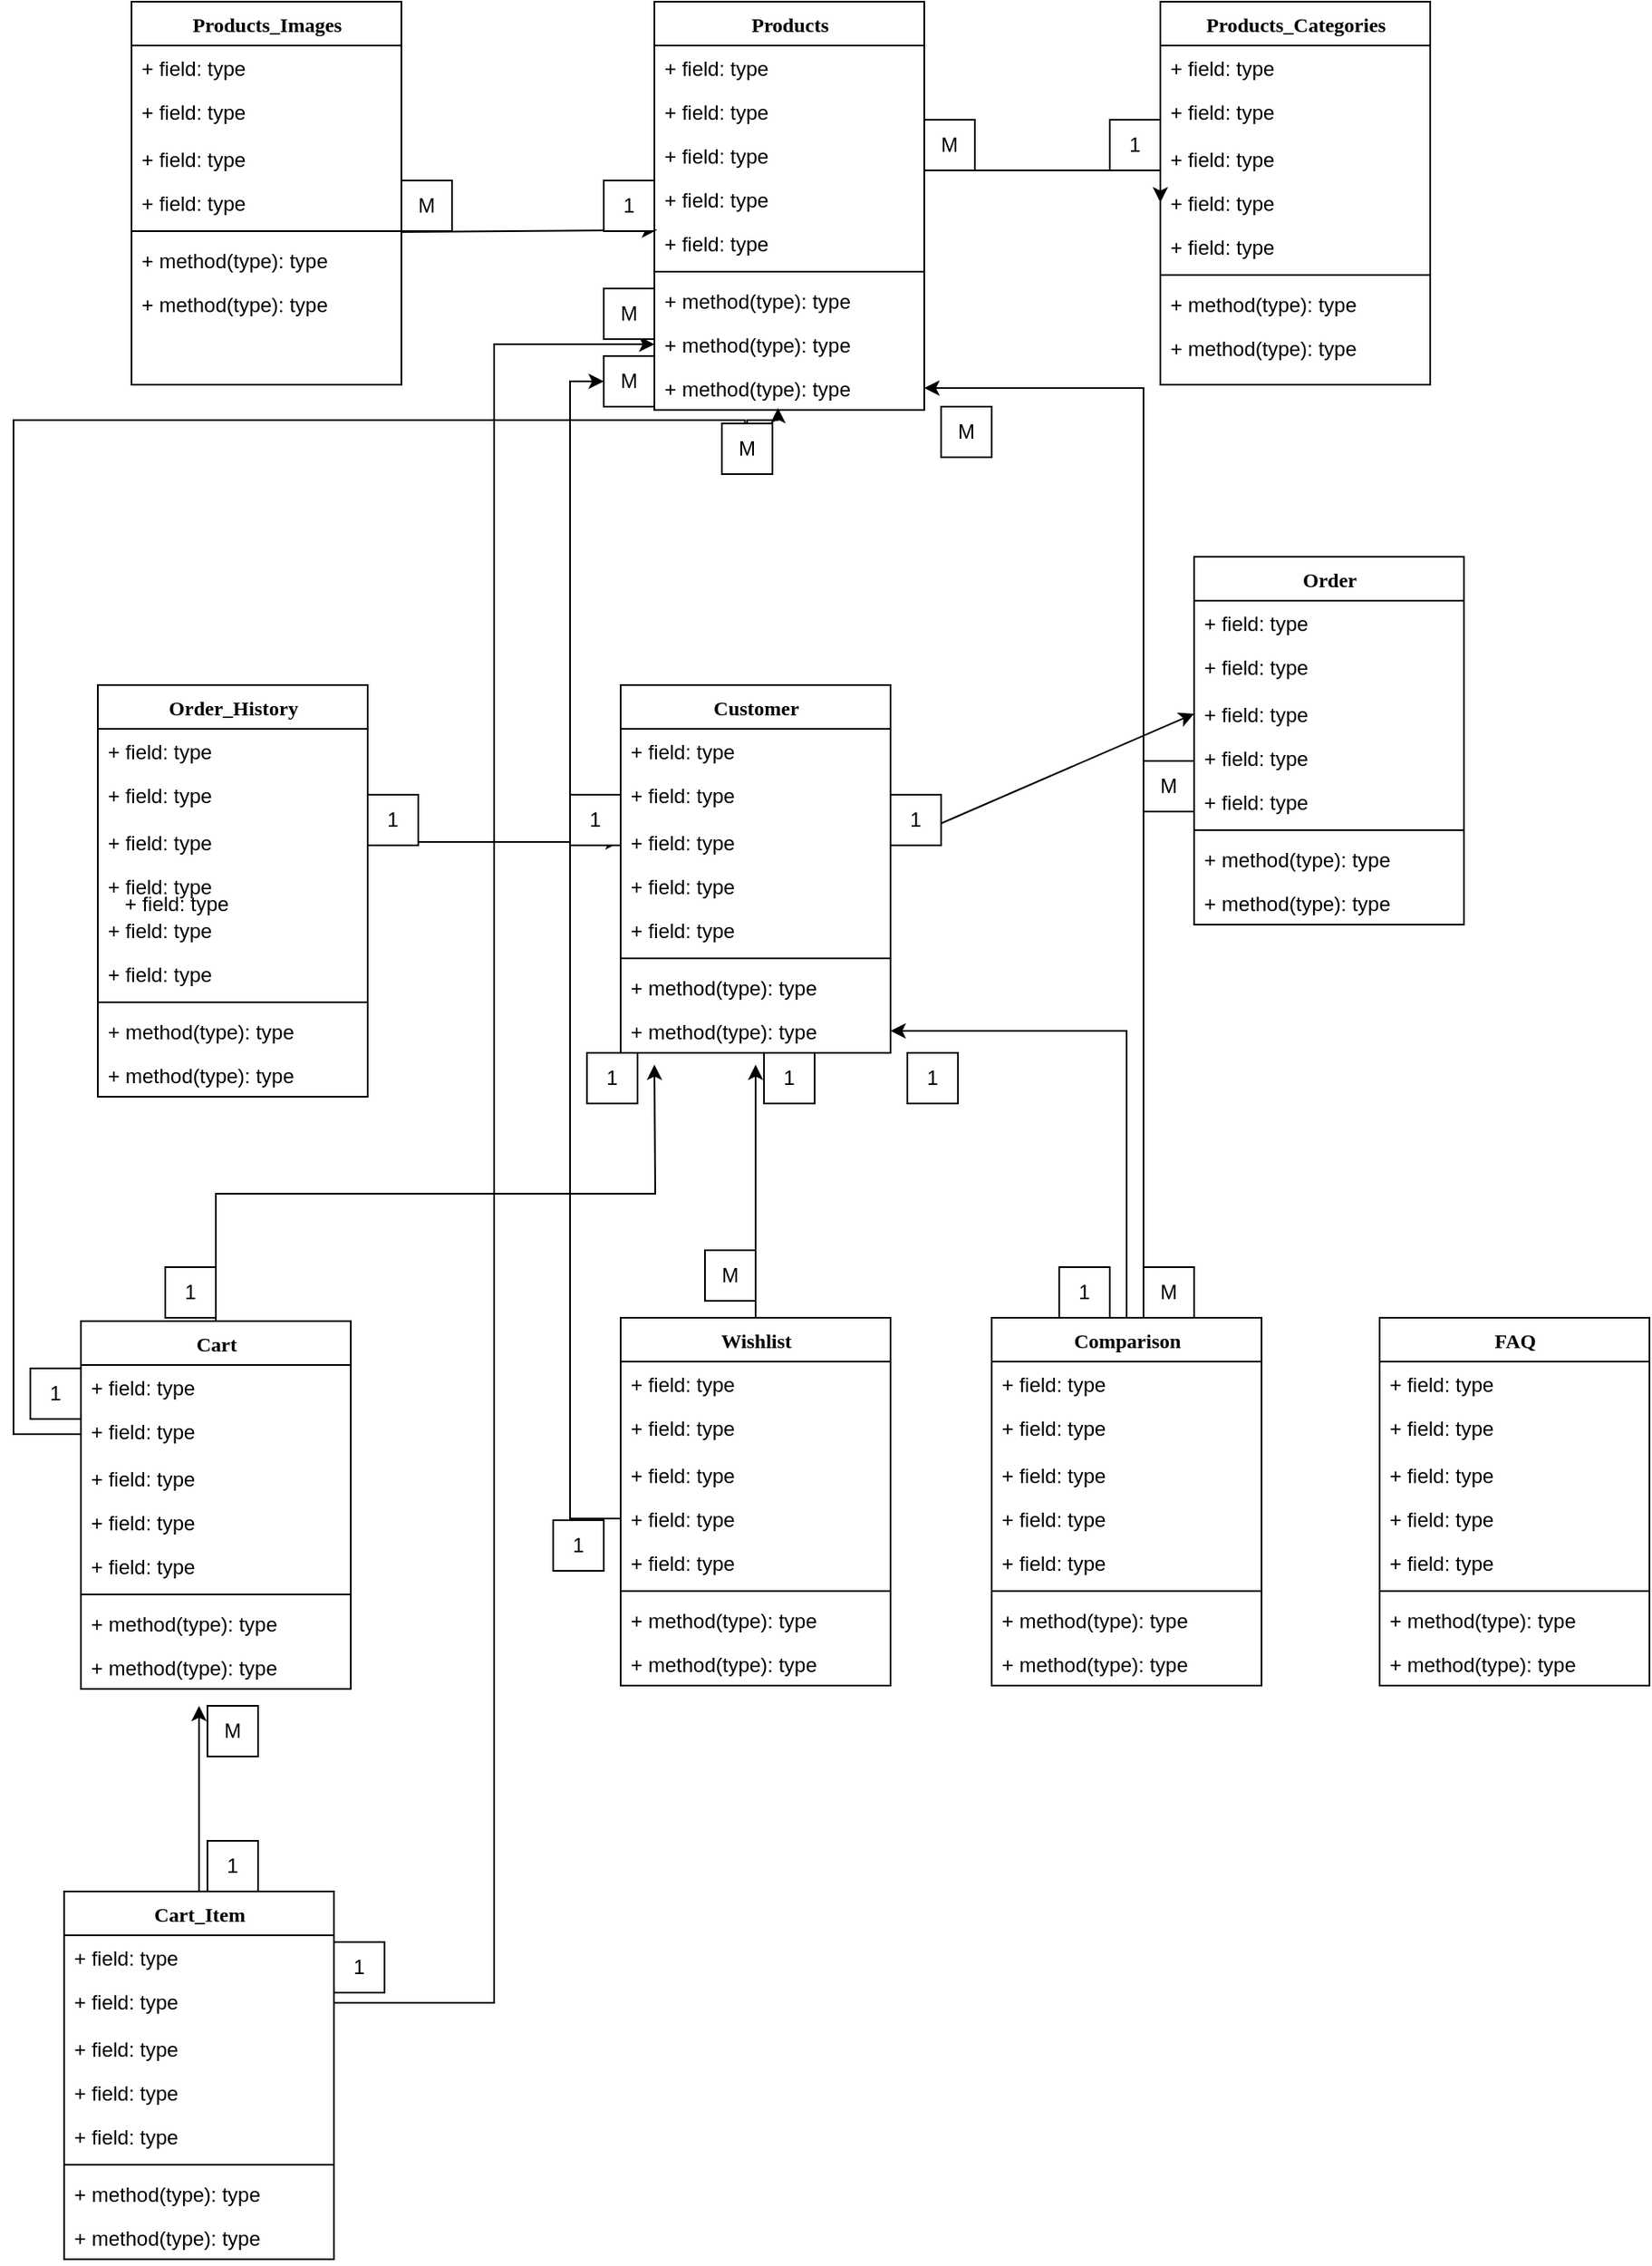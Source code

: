 <mxfile version="24.8.3">
  <diagram name="Page-1" id="9f46799a-70d6-7492-0946-bef42562c5a5">
    <mxGraphModel dx="1590" dy="1065" grid="1" gridSize="10" guides="1" tooltips="1" connect="1" arrows="1" fold="1" page="1" pageScale="1" pageWidth="1100" pageHeight="850" background="none" math="0" shadow="0">
      <root>
        <mxCell id="0" />
        <mxCell id="1" parent="0" />
        <mxCell id="78961159f06e98e8-17" value="Customer" style="swimlane;html=1;fontStyle=1;align=center;verticalAlign=top;childLayout=stackLayout;horizontal=1;startSize=26;horizontalStack=0;resizeParent=1;resizeLast=0;collapsible=1;marginBottom=0;swimlaneFillColor=#ffffff;rounded=0;shadow=0;comic=0;labelBackgroundColor=none;strokeWidth=1;fillColor=none;fontFamily=Verdana;fontSize=12" parent="1" vertex="1">
          <mxGeometry x="420" y="425" width="160" height="218" as="geometry" />
        </mxCell>
        <mxCell id="78961159f06e98e8-21" value="+ field: type" style="text;html=1;strokeColor=none;fillColor=none;align=left;verticalAlign=top;spacingLeft=4;spacingRight=4;whiteSpace=wrap;overflow=hidden;rotatable=0;points=[[0,0.5],[1,0.5]];portConstraint=eastwest;" parent="78961159f06e98e8-17" vertex="1">
          <mxGeometry y="26" width="160" height="26" as="geometry" />
        </mxCell>
        <mxCell id="78961159f06e98e8-23" value="+ field: type" style="text;html=1;strokeColor=none;fillColor=none;align=left;verticalAlign=top;spacingLeft=4;spacingRight=4;whiteSpace=wrap;overflow=hidden;rotatable=0;points=[[0,0.5],[1,0.5]];portConstraint=eastwest;" parent="78961159f06e98e8-17" vertex="1">
          <mxGeometry y="52" width="160" height="28" as="geometry" />
        </mxCell>
        <mxCell id="78961159f06e98e8-25" value="+ field: type" style="text;html=1;strokeColor=none;fillColor=none;align=left;verticalAlign=top;spacingLeft=4;spacingRight=4;whiteSpace=wrap;overflow=hidden;rotatable=0;points=[[0,0.5],[1,0.5]];portConstraint=eastwest;" parent="78961159f06e98e8-17" vertex="1">
          <mxGeometry y="80" width="160" height="26" as="geometry" />
        </mxCell>
        <mxCell id="78961159f06e98e8-26" value="+ field: type" style="text;html=1;strokeColor=none;fillColor=none;align=left;verticalAlign=top;spacingLeft=4;spacingRight=4;whiteSpace=wrap;overflow=hidden;rotatable=0;points=[[0,0.5],[1,0.5]];portConstraint=eastwest;" parent="78961159f06e98e8-17" vertex="1">
          <mxGeometry y="106" width="160" height="26" as="geometry" />
        </mxCell>
        <mxCell id="78961159f06e98e8-24" value="+ field: type" style="text;html=1;strokeColor=none;fillColor=none;align=left;verticalAlign=top;spacingLeft=4;spacingRight=4;whiteSpace=wrap;overflow=hidden;rotatable=0;points=[[0,0.5],[1,0.5]];portConstraint=eastwest;" parent="78961159f06e98e8-17" vertex="1">
          <mxGeometry y="132" width="160" height="26" as="geometry" />
        </mxCell>
        <mxCell id="78961159f06e98e8-19" value="" style="line;html=1;strokeWidth=1;fillColor=none;align=left;verticalAlign=middle;spacingTop=-1;spacingLeft=3;spacingRight=3;rotatable=0;labelPosition=right;points=[];portConstraint=eastwest;" parent="78961159f06e98e8-17" vertex="1">
          <mxGeometry y="158" width="160" height="8" as="geometry" />
        </mxCell>
        <mxCell id="78961159f06e98e8-20" value="+ method(type): type" style="text;html=1;strokeColor=none;fillColor=none;align=left;verticalAlign=top;spacingLeft=4;spacingRight=4;whiteSpace=wrap;overflow=hidden;rotatable=0;points=[[0,0.5],[1,0.5]];portConstraint=eastwest;" parent="78961159f06e98e8-17" vertex="1">
          <mxGeometry y="166" width="160" height="26" as="geometry" />
        </mxCell>
        <mxCell id="78961159f06e98e8-27" value="+ method(type): type" style="text;html=1;strokeColor=none;fillColor=none;align=left;verticalAlign=top;spacingLeft=4;spacingRight=4;whiteSpace=wrap;overflow=hidden;rotatable=0;points=[[0,0.5],[1,0.5]];portConstraint=eastwest;" parent="78961159f06e98e8-17" vertex="1">
          <mxGeometry y="192" width="160" height="26" as="geometry" />
        </mxCell>
        <mxCell id="ZW1TuL3JL3xn5myreNOC-1" value="Products" style="swimlane;html=1;fontStyle=1;align=center;verticalAlign=top;childLayout=stackLayout;horizontal=1;startSize=26;horizontalStack=0;resizeParent=1;resizeLast=0;collapsible=1;marginBottom=0;swimlaneFillColor=#ffffff;rounded=0;shadow=0;comic=0;labelBackgroundColor=none;strokeWidth=1;fillColor=none;fontFamily=Verdana;fontSize=12" parent="1" vertex="1">
          <mxGeometry x="440" y="20" width="160" height="242" as="geometry" />
        </mxCell>
        <mxCell id="ZW1TuL3JL3xn5myreNOC-2" value="+ field: type" style="text;html=1;strokeColor=none;fillColor=none;align=left;verticalAlign=top;spacingLeft=4;spacingRight=4;whiteSpace=wrap;overflow=hidden;rotatable=0;points=[[0,0.5],[1,0.5]];portConstraint=eastwest;" parent="ZW1TuL3JL3xn5myreNOC-1" vertex="1">
          <mxGeometry y="26" width="160" height="26" as="geometry" />
        </mxCell>
        <mxCell id="ZW1TuL3JL3xn5myreNOC-3" value="+ field: type" style="text;html=1;strokeColor=none;fillColor=none;align=left;verticalAlign=top;spacingLeft=4;spacingRight=4;whiteSpace=wrap;overflow=hidden;rotatable=0;points=[[0,0.5],[1,0.5]];portConstraint=eastwest;" parent="ZW1TuL3JL3xn5myreNOC-1" vertex="1">
          <mxGeometry y="52" width="160" height="26" as="geometry" />
        </mxCell>
        <mxCell id="ZW1TuL3JL3xn5myreNOC-4" value="+ field: type" style="text;html=1;strokeColor=none;fillColor=none;align=left;verticalAlign=top;spacingLeft=4;spacingRight=4;whiteSpace=wrap;overflow=hidden;rotatable=0;points=[[0,0.5],[1,0.5]];portConstraint=eastwest;" parent="ZW1TuL3JL3xn5myreNOC-1" vertex="1">
          <mxGeometry y="78" width="160" height="26" as="geometry" />
        </mxCell>
        <mxCell id="ZW1TuL3JL3xn5myreNOC-5" value="+ field: type" style="text;html=1;strokeColor=none;fillColor=none;align=left;verticalAlign=top;spacingLeft=4;spacingRight=4;whiteSpace=wrap;overflow=hidden;rotatable=0;points=[[0,0.5],[1,0.5]];portConstraint=eastwest;" parent="ZW1TuL3JL3xn5myreNOC-1" vertex="1">
          <mxGeometry y="104" width="160" height="26" as="geometry" />
        </mxCell>
        <mxCell id="ZW1TuL3JL3xn5myreNOC-6" value="+ field: type" style="text;html=1;strokeColor=none;fillColor=none;align=left;verticalAlign=top;spacingLeft=4;spacingRight=4;whiteSpace=wrap;overflow=hidden;rotatable=0;points=[[0,0.5],[1,0.5]];portConstraint=eastwest;" parent="ZW1TuL3JL3xn5myreNOC-1" vertex="1">
          <mxGeometry y="130" width="160" height="26" as="geometry" />
        </mxCell>
        <mxCell id="ZW1TuL3JL3xn5myreNOC-7" value="" style="line;html=1;strokeWidth=1;fillColor=none;align=left;verticalAlign=middle;spacingTop=-1;spacingLeft=3;spacingRight=3;rotatable=0;labelPosition=right;points=[];portConstraint=eastwest;" parent="ZW1TuL3JL3xn5myreNOC-1" vertex="1">
          <mxGeometry y="156" width="160" height="8" as="geometry" />
        </mxCell>
        <mxCell id="ZW1TuL3JL3xn5myreNOC-39" value="+ method(type): type" style="text;html=1;strokeColor=none;fillColor=none;align=left;verticalAlign=top;spacingLeft=4;spacingRight=4;whiteSpace=wrap;overflow=hidden;rotatable=0;points=[[0,0.5],[1,0.5]];portConstraint=eastwest;" parent="ZW1TuL3JL3xn5myreNOC-1" vertex="1">
          <mxGeometry y="164" width="160" height="26" as="geometry" />
        </mxCell>
        <mxCell id="ZW1TuL3JL3xn5myreNOC-8" value="+ method(type): type" style="text;html=1;strokeColor=none;fillColor=none;align=left;verticalAlign=top;spacingLeft=4;spacingRight=4;whiteSpace=wrap;overflow=hidden;rotatable=0;points=[[0,0.5],[1,0.5]];portConstraint=eastwest;" parent="ZW1TuL3JL3xn5myreNOC-1" vertex="1">
          <mxGeometry y="190" width="160" height="26" as="geometry" />
        </mxCell>
        <mxCell id="ZW1TuL3JL3xn5myreNOC-9" value="+ method(type): type" style="text;html=1;strokeColor=none;fillColor=none;align=left;verticalAlign=top;spacingLeft=4;spacingRight=4;whiteSpace=wrap;overflow=hidden;rotatable=0;points=[[0,0.5],[1,0.5]];portConstraint=eastwest;" parent="ZW1TuL3JL3xn5myreNOC-1" vertex="1">
          <mxGeometry y="216" width="160" height="26" as="geometry" />
        </mxCell>
        <mxCell id="ZW1TuL3JL3xn5myreNOC-10" value="Products_Categories" style="swimlane;html=1;fontStyle=1;align=center;verticalAlign=top;childLayout=stackLayout;horizontal=1;startSize=26;horizontalStack=0;resizeParent=1;resizeLast=0;collapsible=1;marginBottom=0;swimlaneFillColor=#ffffff;rounded=0;shadow=0;comic=0;labelBackgroundColor=none;strokeWidth=1;fillColor=none;fontFamily=Verdana;fontSize=12" parent="1" vertex="1">
          <mxGeometry x="740" y="20" width="160" height="227" as="geometry" />
        </mxCell>
        <mxCell id="ZW1TuL3JL3xn5myreNOC-11" value="+ field: type" style="text;html=1;strokeColor=none;fillColor=none;align=left;verticalAlign=top;spacingLeft=4;spacingRight=4;whiteSpace=wrap;overflow=hidden;rotatable=0;points=[[0,0.5],[1,0.5]];portConstraint=eastwest;" parent="ZW1TuL3JL3xn5myreNOC-10" vertex="1">
          <mxGeometry y="26" width="160" height="26" as="geometry" />
        </mxCell>
        <mxCell id="ZW1TuL3JL3xn5myreNOC-12" value="+ field: type" style="text;html=1;strokeColor=none;fillColor=none;align=left;verticalAlign=top;spacingLeft=4;spacingRight=4;whiteSpace=wrap;overflow=hidden;rotatable=0;points=[[0,0.5],[1,0.5]];portConstraint=eastwest;" parent="ZW1TuL3JL3xn5myreNOC-10" vertex="1">
          <mxGeometry y="52" width="160" height="28" as="geometry" />
        </mxCell>
        <mxCell id="ZW1TuL3JL3xn5myreNOC-13" value="+ field: type" style="text;html=1;strokeColor=none;fillColor=none;align=left;verticalAlign=top;spacingLeft=4;spacingRight=4;whiteSpace=wrap;overflow=hidden;rotatable=0;points=[[0,0.5],[1,0.5]];portConstraint=eastwest;" parent="ZW1TuL3JL3xn5myreNOC-10" vertex="1">
          <mxGeometry y="80" width="160" height="26" as="geometry" />
        </mxCell>
        <mxCell id="ZW1TuL3JL3xn5myreNOC-14" value="+ field: type" style="text;html=1;strokeColor=none;fillColor=none;align=left;verticalAlign=top;spacingLeft=4;spacingRight=4;whiteSpace=wrap;overflow=hidden;rotatable=0;points=[[0,0.5],[1,0.5]];portConstraint=eastwest;" parent="ZW1TuL3JL3xn5myreNOC-10" vertex="1">
          <mxGeometry y="106" width="160" height="26" as="geometry" />
        </mxCell>
        <mxCell id="ZW1TuL3JL3xn5myreNOC-15" value="+ field: type" style="text;html=1;strokeColor=none;fillColor=none;align=left;verticalAlign=top;spacingLeft=4;spacingRight=4;whiteSpace=wrap;overflow=hidden;rotatable=0;points=[[0,0.5],[1,0.5]];portConstraint=eastwest;" parent="ZW1TuL3JL3xn5myreNOC-10" vertex="1">
          <mxGeometry y="132" width="160" height="26" as="geometry" />
        </mxCell>
        <mxCell id="ZW1TuL3JL3xn5myreNOC-16" value="" style="line;html=1;strokeWidth=1;fillColor=none;align=left;verticalAlign=middle;spacingTop=-1;spacingLeft=3;spacingRight=3;rotatable=0;labelPosition=right;points=[];portConstraint=eastwest;" parent="ZW1TuL3JL3xn5myreNOC-10" vertex="1">
          <mxGeometry y="158" width="160" height="8" as="geometry" />
        </mxCell>
        <mxCell id="ZW1TuL3JL3xn5myreNOC-17" value="+ method(type): type" style="text;html=1;strokeColor=none;fillColor=none;align=left;verticalAlign=top;spacingLeft=4;spacingRight=4;whiteSpace=wrap;overflow=hidden;rotatable=0;points=[[0,0.5],[1,0.5]];portConstraint=eastwest;" parent="ZW1TuL3JL3xn5myreNOC-10" vertex="1">
          <mxGeometry y="166" width="160" height="26" as="geometry" />
        </mxCell>
        <mxCell id="ZW1TuL3JL3xn5myreNOC-18" value="+ method(type): type" style="text;html=1;strokeColor=none;fillColor=none;align=left;verticalAlign=top;spacingLeft=4;spacingRight=4;whiteSpace=wrap;overflow=hidden;rotatable=0;points=[[0,0.5],[1,0.5]];portConstraint=eastwest;" parent="ZW1TuL3JL3xn5myreNOC-10" vertex="1">
          <mxGeometry y="192" width="160" height="26" as="geometry" />
        </mxCell>
        <mxCell id="ZW1TuL3JL3xn5myreNOC-28" value="Products_Images" style="swimlane;html=1;fontStyle=1;align=center;verticalAlign=top;childLayout=stackLayout;horizontal=1;startSize=26;horizontalStack=0;resizeParent=1;resizeLast=0;collapsible=1;marginBottom=0;swimlaneFillColor=#ffffff;rounded=0;shadow=0;comic=0;labelBackgroundColor=none;strokeWidth=1;fillColor=none;fontFamily=Verdana;fontSize=12" parent="1" vertex="1">
          <mxGeometry x="130" y="20" width="160" height="227" as="geometry" />
        </mxCell>
        <mxCell id="ZW1TuL3JL3xn5myreNOC-29" value="+ field: type" style="text;html=1;strokeColor=none;fillColor=none;align=left;verticalAlign=top;spacingLeft=4;spacingRight=4;whiteSpace=wrap;overflow=hidden;rotatable=0;points=[[0,0.5],[1,0.5]];portConstraint=eastwest;" parent="ZW1TuL3JL3xn5myreNOC-28" vertex="1">
          <mxGeometry y="26" width="160" height="26" as="geometry" />
        </mxCell>
        <mxCell id="ZW1TuL3JL3xn5myreNOC-30" value="+ field: type" style="text;html=1;strokeColor=none;fillColor=none;align=left;verticalAlign=top;spacingLeft=4;spacingRight=4;whiteSpace=wrap;overflow=hidden;rotatable=0;points=[[0,0.5],[1,0.5]];portConstraint=eastwest;" parent="ZW1TuL3JL3xn5myreNOC-28" vertex="1">
          <mxGeometry y="52" width="160" height="28" as="geometry" />
        </mxCell>
        <mxCell id="ZW1TuL3JL3xn5myreNOC-31" value="+ field: type" style="text;html=1;strokeColor=none;fillColor=none;align=left;verticalAlign=top;spacingLeft=4;spacingRight=4;whiteSpace=wrap;overflow=hidden;rotatable=0;points=[[0,0.5],[1,0.5]];portConstraint=eastwest;" parent="ZW1TuL3JL3xn5myreNOC-28" vertex="1">
          <mxGeometry y="80" width="160" height="26" as="geometry" />
        </mxCell>
        <mxCell id="ZW1TuL3JL3xn5myreNOC-33" value="+ field: type" style="text;html=1;strokeColor=none;fillColor=none;align=left;verticalAlign=top;spacingLeft=4;spacingRight=4;whiteSpace=wrap;overflow=hidden;rotatable=0;points=[[0,0.5],[1,0.5]];portConstraint=eastwest;" parent="ZW1TuL3JL3xn5myreNOC-28" vertex="1">
          <mxGeometry y="106" width="160" height="26" as="geometry" />
        </mxCell>
        <mxCell id="ZW1TuL3JL3xn5myreNOC-34" value="" style="line;html=1;strokeWidth=1;fillColor=none;align=left;verticalAlign=middle;spacingTop=-1;spacingLeft=3;spacingRight=3;rotatable=0;labelPosition=right;points=[];portConstraint=eastwest;" parent="ZW1TuL3JL3xn5myreNOC-28" vertex="1">
          <mxGeometry y="132" width="160" height="8" as="geometry" />
        </mxCell>
        <mxCell id="ZW1TuL3JL3xn5myreNOC-35" value="+ method(type): type" style="text;html=1;strokeColor=none;fillColor=none;align=left;verticalAlign=top;spacingLeft=4;spacingRight=4;whiteSpace=wrap;overflow=hidden;rotatable=0;points=[[0,0.5],[1,0.5]];portConstraint=eastwest;" parent="ZW1TuL3JL3xn5myreNOC-28" vertex="1">
          <mxGeometry y="140" width="160" height="26" as="geometry" />
        </mxCell>
        <mxCell id="ZW1TuL3JL3xn5myreNOC-36" value="+ method(type): type" style="text;html=1;strokeColor=none;fillColor=none;align=left;verticalAlign=top;spacingLeft=4;spacingRight=4;whiteSpace=wrap;overflow=hidden;rotatable=0;points=[[0,0.5],[1,0.5]];portConstraint=eastwest;" parent="ZW1TuL3JL3xn5myreNOC-28" vertex="1">
          <mxGeometry y="166" width="160" height="26" as="geometry" />
        </mxCell>
        <mxCell id="ZW1TuL3JL3xn5myreNOC-37" value="" style="endArrow=classic;html=1;rounded=0;exitX=0.997;exitY=0.556;exitDx=0;exitDy=0;exitPerimeter=0;entryX=0.01;entryY=0.205;entryDx=0;entryDy=0;entryPerimeter=0;" parent="1" source="ZW1TuL3JL3xn5myreNOC-34" target="ZW1TuL3JL3xn5myreNOC-6" edge="1">
          <mxGeometry width="50" height="50" relative="1" as="geometry">
            <mxPoint x="270" y="221.5" as="sourcePoint" />
            <mxPoint x="410" y="219" as="targetPoint" />
          </mxGeometry>
        </mxCell>
        <mxCell id="ZW1TuL3JL3xn5myreNOC-40" value="Order_History" style="swimlane;html=1;fontStyle=1;align=center;verticalAlign=top;childLayout=stackLayout;horizontal=1;startSize=26;horizontalStack=0;resizeParent=1;resizeLast=0;collapsible=1;marginBottom=0;swimlaneFillColor=#ffffff;rounded=0;shadow=0;comic=0;labelBackgroundColor=none;strokeWidth=1;fillColor=none;fontFamily=Verdana;fontSize=12" parent="1" vertex="1">
          <mxGeometry x="110" y="425" width="160" height="244" as="geometry" />
        </mxCell>
        <mxCell id="ZW1TuL3JL3xn5myreNOC-41" value="+ field: type" style="text;html=1;strokeColor=none;fillColor=none;align=left;verticalAlign=top;spacingLeft=4;spacingRight=4;whiteSpace=wrap;overflow=hidden;rotatable=0;points=[[0,0.5],[1,0.5]];portConstraint=eastwest;" parent="ZW1TuL3JL3xn5myreNOC-40" vertex="1">
          <mxGeometry y="26" width="160" height="26" as="geometry" />
        </mxCell>
        <mxCell id="ZW1TuL3JL3xn5myreNOC-42" value="+ field: type" style="text;html=1;strokeColor=none;fillColor=none;align=left;verticalAlign=top;spacingLeft=4;spacingRight=4;whiteSpace=wrap;overflow=hidden;rotatable=0;points=[[0,0.5],[1,0.5]];portConstraint=eastwest;" parent="ZW1TuL3JL3xn5myreNOC-40" vertex="1">
          <mxGeometry y="52" width="160" height="28" as="geometry" />
        </mxCell>
        <mxCell id="ZW1TuL3JL3xn5myreNOC-43" value="+ field: type" style="text;html=1;strokeColor=none;fillColor=none;align=left;verticalAlign=top;spacingLeft=4;spacingRight=4;whiteSpace=wrap;overflow=hidden;rotatable=0;points=[[0,0.5],[1,0.5]];portConstraint=eastwest;" parent="ZW1TuL3JL3xn5myreNOC-40" vertex="1">
          <mxGeometry y="80" width="160" height="26" as="geometry" />
        </mxCell>
        <mxCell id="ZW1TuL3JL3xn5myreNOC-113" value="+ field: type" style="text;html=1;strokeColor=none;fillColor=none;align=left;verticalAlign=top;spacingLeft=4;spacingRight=4;whiteSpace=wrap;overflow=hidden;rotatable=0;points=[[0,0.5],[1,0.5]];portConstraint=eastwest;" parent="ZW1TuL3JL3xn5myreNOC-40" vertex="1">
          <mxGeometry y="106" width="160" height="26" as="geometry" />
        </mxCell>
        <mxCell id="ZW1TuL3JL3xn5myreNOC-44" value="+ field: type" style="text;html=1;strokeColor=none;fillColor=none;align=left;verticalAlign=top;spacingLeft=4;spacingRight=4;whiteSpace=wrap;overflow=hidden;rotatable=0;points=[[0,0.5],[1,0.5]];portConstraint=eastwest;" parent="ZW1TuL3JL3xn5myreNOC-40" vertex="1">
          <mxGeometry y="132" width="160" height="26" as="geometry" />
        </mxCell>
        <mxCell id="ZW1TuL3JL3xn5myreNOC-45" value="+ field: type" style="text;html=1;strokeColor=none;fillColor=none;align=left;verticalAlign=top;spacingLeft=4;spacingRight=4;whiteSpace=wrap;overflow=hidden;rotatable=0;points=[[0,0.5],[1,0.5]];portConstraint=eastwest;" parent="ZW1TuL3JL3xn5myreNOC-40" vertex="1">
          <mxGeometry y="158" width="160" height="26" as="geometry" />
        </mxCell>
        <mxCell id="ZW1TuL3JL3xn5myreNOC-46" value="" style="line;html=1;strokeWidth=1;fillColor=none;align=left;verticalAlign=middle;spacingTop=-1;spacingLeft=3;spacingRight=3;rotatable=0;labelPosition=right;points=[];portConstraint=eastwest;" parent="ZW1TuL3JL3xn5myreNOC-40" vertex="1">
          <mxGeometry y="184" width="160" height="8" as="geometry" />
        </mxCell>
        <mxCell id="ZW1TuL3JL3xn5myreNOC-47" value="+ method(type): type" style="text;html=1;strokeColor=none;fillColor=none;align=left;verticalAlign=top;spacingLeft=4;spacingRight=4;whiteSpace=wrap;overflow=hidden;rotatable=0;points=[[0,0.5],[1,0.5]];portConstraint=eastwest;" parent="ZW1TuL3JL3xn5myreNOC-40" vertex="1">
          <mxGeometry y="192" width="160" height="26" as="geometry" />
        </mxCell>
        <mxCell id="ZW1TuL3JL3xn5myreNOC-48" value="+ method(type): type" style="text;html=1;strokeColor=none;fillColor=none;align=left;verticalAlign=top;spacingLeft=4;spacingRight=4;whiteSpace=wrap;overflow=hidden;rotatable=0;points=[[0,0.5],[1,0.5]];portConstraint=eastwest;" parent="ZW1TuL3JL3xn5myreNOC-40" vertex="1">
          <mxGeometry y="218" width="160" height="26" as="geometry" />
        </mxCell>
        <mxCell id="ZW1TuL3JL3xn5myreNOC-53" style="edgeStyle=orthogonalEdgeStyle;rounded=0;orthogonalLoop=1;jettySize=auto;html=1;exitX=1;exitY=0.5;exitDx=0;exitDy=0;entryX=0;entryY=0.5;entryDx=0;entryDy=0;" parent="1" source="ZW1TuL3JL3xn5myreNOC-5" target="ZW1TuL3JL3xn5myreNOC-14" edge="1">
          <mxGeometry relative="1" as="geometry">
            <mxPoint x="710" y="200" as="targetPoint" />
            <Array as="points">
              <mxPoint x="600" y="120" />
              <mxPoint x="740" y="120" />
            </Array>
          </mxGeometry>
        </mxCell>
        <mxCell id="ZW1TuL3JL3xn5myreNOC-56" value="1" style="whiteSpace=wrap;html=1;aspect=fixed;" parent="1" vertex="1">
          <mxGeometry x="410" y="126" width="30" height="30" as="geometry" />
        </mxCell>
        <mxCell id="ZW1TuL3JL3xn5myreNOC-59" value="Order" style="swimlane;html=1;fontStyle=1;align=center;verticalAlign=top;childLayout=stackLayout;horizontal=1;startSize=26;horizontalStack=0;resizeParent=1;resizeLast=0;collapsible=1;marginBottom=0;swimlaneFillColor=#ffffff;rounded=0;shadow=0;comic=0;labelBackgroundColor=none;strokeWidth=1;fillColor=none;fontFamily=Verdana;fontSize=12" parent="1" vertex="1">
          <mxGeometry x="760" y="349" width="160" height="218" as="geometry" />
        </mxCell>
        <mxCell id="ZW1TuL3JL3xn5myreNOC-60" value="+ field: type" style="text;html=1;strokeColor=none;fillColor=none;align=left;verticalAlign=top;spacingLeft=4;spacingRight=4;whiteSpace=wrap;overflow=hidden;rotatable=0;points=[[0,0.5],[1,0.5]];portConstraint=eastwest;" parent="ZW1TuL3JL3xn5myreNOC-59" vertex="1">
          <mxGeometry y="26" width="160" height="26" as="geometry" />
        </mxCell>
        <mxCell id="ZW1TuL3JL3xn5myreNOC-61" value="+ field: type" style="text;html=1;strokeColor=none;fillColor=none;align=left;verticalAlign=top;spacingLeft=4;spacingRight=4;whiteSpace=wrap;overflow=hidden;rotatable=0;points=[[0,0.5],[1,0.5]];portConstraint=eastwest;" parent="ZW1TuL3JL3xn5myreNOC-59" vertex="1">
          <mxGeometry y="52" width="160" height="28" as="geometry" />
        </mxCell>
        <mxCell id="ZW1TuL3JL3xn5myreNOC-62" value="+ field: type" style="text;html=1;strokeColor=none;fillColor=none;align=left;verticalAlign=top;spacingLeft=4;spacingRight=4;whiteSpace=wrap;overflow=hidden;rotatable=0;points=[[0,0.5],[1,0.5]];portConstraint=eastwest;" parent="ZW1TuL3JL3xn5myreNOC-59" vertex="1">
          <mxGeometry y="80" width="160" height="26" as="geometry" />
        </mxCell>
        <mxCell id="ZW1TuL3JL3xn5myreNOC-63" value="+ field: type" style="text;html=1;strokeColor=none;fillColor=none;align=left;verticalAlign=top;spacingLeft=4;spacingRight=4;whiteSpace=wrap;overflow=hidden;rotatable=0;points=[[0,0.5],[1,0.5]];portConstraint=eastwest;" parent="ZW1TuL3JL3xn5myreNOC-59" vertex="1">
          <mxGeometry y="106" width="160" height="26" as="geometry" />
        </mxCell>
        <mxCell id="ZW1TuL3JL3xn5myreNOC-64" value="+ field: type" style="text;html=1;strokeColor=none;fillColor=none;align=left;verticalAlign=top;spacingLeft=4;spacingRight=4;whiteSpace=wrap;overflow=hidden;rotatable=0;points=[[0,0.5],[1,0.5]];portConstraint=eastwest;" parent="ZW1TuL3JL3xn5myreNOC-59" vertex="1">
          <mxGeometry y="132" width="160" height="26" as="geometry" />
        </mxCell>
        <mxCell id="ZW1TuL3JL3xn5myreNOC-65" value="" style="line;html=1;strokeWidth=1;fillColor=none;align=left;verticalAlign=middle;spacingTop=-1;spacingLeft=3;spacingRight=3;rotatable=0;labelPosition=right;points=[];portConstraint=eastwest;" parent="ZW1TuL3JL3xn5myreNOC-59" vertex="1">
          <mxGeometry y="158" width="160" height="8" as="geometry" />
        </mxCell>
        <mxCell id="ZW1TuL3JL3xn5myreNOC-66" value="+ method(type): type" style="text;html=1;strokeColor=none;fillColor=none;align=left;verticalAlign=top;spacingLeft=4;spacingRight=4;whiteSpace=wrap;overflow=hidden;rotatable=0;points=[[0,0.5],[1,0.5]];portConstraint=eastwest;" parent="ZW1TuL3JL3xn5myreNOC-59" vertex="1">
          <mxGeometry y="166" width="160" height="26" as="geometry" />
        </mxCell>
        <mxCell id="ZW1TuL3JL3xn5myreNOC-67" value="+ method(type): type" style="text;html=1;strokeColor=none;fillColor=none;align=left;verticalAlign=top;spacingLeft=4;spacingRight=4;whiteSpace=wrap;overflow=hidden;rotatable=0;points=[[0,0.5],[1,0.5]];portConstraint=eastwest;" parent="ZW1TuL3JL3xn5myreNOC-59" vertex="1">
          <mxGeometry y="192" width="160" height="26" as="geometry" />
        </mxCell>
        <mxCell id="ZW1TuL3JL3xn5myreNOC-70" value="" style="endArrow=classic;html=1;rounded=0;entryX=0;entryY=0.5;entryDx=0;entryDy=0;" parent="1" target="ZW1TuL3JL3xn5myreNOC-62" edge="1">
          <mxGeometry width="50" height="50" relative="1" as="geometry">
            <mxPoint x="580" y="520" as="sourcePoint" />
            <mxPoint x="630" y="470" as="targetPoint" />
          </mxGeometry>
        </mxCell>
        <mxCell id="ZW1TuL3JL3xn5myreNOC-121" style="edgeStyle=orthogonalEdgeStyle;rounded=0;orthogonalLoop=1;jettySize=auto;html=1;exitX=0.5;exitY=0;exitDx=0;exitDy=0;" parent="1" source="ZW1TuL3JL3xn5myreNOC-71" edge="1">
          <mxGeometry relative="1" as="geometry">
            <mxPoint x="440" y="650" as="targetPoint" />
          </mxGeometry>
        </mxCell>
        <mxCell id="ZW1TuL3JL3xn5myreNOC-71" value="Cart" style="swimlane;html=1;fontStyle=1;align=center;verticalAlign=top;childLayout=stackLayout;horizontal=1;startSize=26;horizontalStack=0;resizeParent=1;resizeLast=0;collapsible=1;marginBottom=0;swimlaneFillColor=#ffffff;rounded=0;shadow=0;comic=0;labelBackgroundColor=none;strokeWidth=1;fillColor=none;fontFamily=Verdana;fontSize=12" parent="1" vertex="1">
          <mxGeometry x="100" y="802" width="160" height="218" as="geometry" />
        </mxCell>
        <mxCell id="ZW1TuL3JL3xn5myreNOC-72" value="+ field: type" style="text;html=1;strokeColor=none;fillColor=none;align=left;verticalAlign=top;spacingLeft=4;spacingRight=4;whiteSpace=wrap;overflow=hidden;rotatable=0;points=[[0,0.5],[1,0.5]];portConstraint=eastwest;" parent="ZW1TuL3JL3xn5myreNOC-71" vertex="1">
          <mxGeometry y="26" width="160" height="26" as="geometry" />
        </mxCell>
        <mxCell id="ZW1TuL3JL3xn5myreNOC-73" value="+ field: type" style="text;html=1;strokeColor=none;fillColor=none;align=left;verticalAlign=top;spacingLeft=4;spacingRight=4;whiteSpace=wrap;overflow=hidden;rotatable=0;points=[[0,0.5],[1,0.5]];portConstraint=eastwest;" parent="ZW1TuL3JL3xn5myreNOC-71" vertex="1">
          <mxGeometry y="52" width="160" height="28" as="geometry" />
        </mxCell>
        <mxCell id="ZW1TuL3JL3xn5myreNOC-74" value="+ field: type" style="text;html=1;strokeColor=none;fillColor=none;align=left;verticalAlign=top;spacingLeft=4;spacingRight=4;whiteSpace=wrap;overflow=hidden;rotatable=0;points=[[0,0.5],[1,0.5]];portConstraint=eastwest;" parent="ZW1TuL3JL3xn5myreNOC-71" vertex="1">
          <mxGeometry y="80" width="160" height="26" as="geometry" />
        </mxCell>
        <mxCell id="ZW1TuL3JL3xn5myreNOC-75" value="+ field: type" style="text;html=1;strokeColor=none;fillColor=none;align=left;verticalAlign=top;spacingLeft=4;spacingRight=4;whiteSpace=wrap;overflow=hidden;rotatable=0;points=[[0,0.5],[1,0.5]];portConstraint=eastwest;" parent="ZW1TuL3JL3xn5myreNOC-71" vertex="1">
          <mxGeometry y="106" width="160" height="26" as="geometry" />
        </mxCell>
        <mxCell id="ZW1TuL3JL3xn5myreNOC-76" value="+ field: type" style="text;html=1;strokeColor=none;fillColor=none;align=left;verticalAlign=top;spacingLeft=4;spacingRight=4;whiteSpace=wrap;overflow=hidden;rotatable=0;points=[[0,0.5],[1,0.5]];portConstraint=eastwest;" parent="ZW1TuL3JL3xn5myreNOC-71" vertex="1">
          <mxGeometry y="132" width="160" height="26" as="geometry" />
        </mxCell>
        <mxCell id="ZW1TuL3JL3xn5myreNOC-77" value="" style="line;html=1;strokeWidth=1;fillColor=none;align=left;verticalAlign=middle;spacingTop=-1;spacingLeft=3;spacingRight=3;rotatable=0;labelPosition=right;points=[];portConstraint=eastwest;" parent="ZW1TuL3JL3xn5myreNOC-71" vertex="1">
          <mxGeometry y="158" width="160" height="8" as="geometry" />
        </mxCell>
        <mxCell id="ZW1TuL3JL3xn5myreNOC-78" value="+ method(type): type" style="text;html=1;strokeColor=none;fillColor=none;align=left;verticalAlign=top;spacingLeft=4;spacingRight=4;whiteSpace=wrap;overflow=hidden;rotatable=0;points=[[0,0.5],[1,0.5]];portConstraint=eastwest;" parent="ZW1TuL3JL3xn5myreNOC-71" vertex="1">
          <mxGeometry y="166" width="160" height="26" as="geometry" />
        </mxCell>
        <mxCell id="ZW1TuL3JL3xn5myreNOC-79" value="+ method(type): type" style="text;html=1;strokeColor=none;fillColor=none;align=left;verticalAlign=top;spacingLeft=4;spacingRight=4;whiteSpace=wrap;overflow=hidden;rotatable=0;points=[[0,0.5],[1,0.5]];portConstraint=eastwest;" parent="ZW1TuL3JL3xn5myreNOC-71" vertex="1">
          <mxGeometry y="192" width="160" height="26" as="geometry" />
        </mxCell>
        <mxCell id="ZW1TuL3JL3xn5myreNOC-123" style="edgeStyle=orthogonalEdgeStyle;rounded=0;orthogonalLoop=1;jettySize=auto;html=1;exitX=0.5;exitY=0;exitDx=0;exitDy=0;" parent="1" source="ZW1TuL3JL3xn5myreNOC-82" edge="1">
          <mxGeometry relative="1" as="geometry">
            <mxPoint x="500" y="650" as="targetPoint" />
          </mxGeometry>
        </mxCell>
        <mxCell id="ZW1TuL3JL3xn5myreNOC-82" value="Wishlist" style="swimlane;html=1;fontStyle=1;align=center;verticalAlign=top;childLayout=stackLayout;horizontal=1;startSize=26;horizontalStack=0;resizeParent=1;resizeLast=0;collapsible=1;marginBottom=0;swimlaneFillColor=#ffffff;rounded=0;shadow=0;comic=0;labelBackgroundColor=none;strokeWidth=1;fillColor=none;fontFamily=Verdana;fontSize=12" parent="1" vertex="1">
          <mxGeometry x="420" y="800" width="160" height="218" as="geometry" />
        </mxCell>
        <mxCell id="ZW1TuL3JL3xn5myreNOC-83" value="+ field: type" style="text;html=1;strokeColor=none;fillColor=none;align=left;verticalAlign=top;spacingLeft=4;spacingRight=4;whiteSpace=wrap;overflow=hidden;rotatable=0;points=[[0,0.5],[1,0.5]];portConstraint=eastwest;" parent="ZW1TuL3JL3xn5myreNOC-82" vertex="1">
          <mxGeometry y="26" width="160" height="26" as="geometry" />
        </mxCell>
        <mxCell id="ZW1TuL3JL3xn5myreNOC-84" value="+ field: type" style="text;html=1;strokeColor=none;fillColor=none;align=left;verticalAlign=top;spacingLeft=4;spacingRight=4;whiteSpace=wrap;overflow=hidden;rotatable=0;points=[[0,0.5],[1,0.5]];portConstraint=eastwest;" parent="ZW1TuL3JL3xn5myreNOC-82" vertex="1">
          <mxGeometry y="52" width="160" height="28" as="geometry" />
        </mxCell>
        <mxCell id="ZW1TuL3JL3xn5myreNOC-85" value="+ field: type" style="text;html=1;strokeColor=none;fillColor=none;align=left;verticalAlign=top;spacingLeft=4;spacingRight=4;whiteSpace=wrap;overflow=hidden;rotatable=0;points=[[0,0.5],[1,0.5]];portConstraint=eastwest;" parent="ZW1TuL3JL3xn5myreNOC-82" vertex="1">
          <mxGeometry y="80" width="160" height="26" as="geometry" />
        </mxCell>
        <mxCell id="ZW1TuL3JL3xn5myreNOC-86" value="+ field: type" style="text;html=1;strokeColor=none;fillColor=none;align=left;verticalAlign=top;spacingLeft=4;spacingRight=4;whiteSpace=wrap;overflow=hidden;rotatable=0;points=[[0,0.5],[1,0.5]];portConstraint=eastwest;" parent="ZW1TuL3JL3xn5myreNOC-82" vertex="1">
          <mxGeometry y="106" width="160" height="26" as="geometry" />
        </mxCell>
        <mxCell id="ZW1TuL3JL3xn5myreNOC-87" value="+ field: type" style="text;html=1;strokeColor=none;fillColor=none;align=left;verticalAlign=top;spacingLeft=4;spacingRight=4;whiteSpace=wrap;overflow=hidden;rotatable=0;points=[[0,0.5],[1,0.5]];portConstraint=eastwest;" parent="ZW1TuL3JL3xn5myreNOC-82" vertex="1">
          <mxGeometry y="132" width="160" height="26" as="geometry" />
        </mxCell>
        <mxCell id="ZW1TuL3JL3xn5myreNOC-88" value="" style="line;html=1;strokeWidth=1;fillColor=none;align=left;verticalAlign=middle;spacingTop=-1;spacingLeft=3;spacingRight=3;rotatable=0;labelPosition=right;points=[];portConstraint=eastwest;" parent="ZW1TuL3JL3xn5myreNOC-82" vertex="1">
          <mxGeometry y="158" width="160" height="8" as="geometry" />
        </mxCell>
        <mxCell id="ZW1TuL3JL3xn5myreNOC-89" value="+ method(type): type" style="text;html=1;strokeColor=none;fillColor=none;align=left;verticalAlign=top;spacingLeft=4;spacingRight=4;whiteSpace=wrap;overflow=hidden;rotatable=0;points=[[0,0.5],[1,0.5]];portConstraint=eastwest;" parent="ZW1TuL3JL3xn5myreNOC-82" vertex="1">
          <mxGeometry y="166" width="160" height="26" as="geometry" />
        </mxCell>
        <mxCell id="ZW1TuL3JL3xn5myreNOC-90" value="+ method(type): type" style="text;html=1;strokeColor=none;fillColor=none;align=left;verticalAlign=top;spacingLeft=4;spacingRight=4;whiteSpace=wrap;overflow=hidden;rotatable=0;points=[[0,0.5],[1,0.5]];portConstraint=eastwest;" parent="ZW1TuL3JL3xn5myreNOC-82" vertex="1">
          <mxGeometry y="192" width="160" height="26" as="geometry" />
        </mxCell>
        <mxCell id="ZW1TuL3JL3xn5myreNOC-135" style="edgeStyle=orthogonalEdgeStyle;rounded=0;orthogonalLoop=1;jettySize=auto;html=1;exitX=0.5;exitY=0;exitDx=0;exitDy=0;entryX=1;entryY=0.5;entryDx=0;entryDy=0;" parent="1" source="ZW1TuL3JL3xn5myreNOC-91" target="78961159f06e98e8-27" edge="1">
          <mxGeometry relative="1" as="geometry" />
        </mxCell>
        <mxCell id="ZW1TuL3JL3xn5myreNOC-143" style="edgeStyle=orthogonalEdgeStyle;rounded=0;orthogonalLoop=1;jettySize=auto;html=1;exitX=0.5;exitY=0;exitDx=0;exitDy=0;entryX=1;entryY=0.5;entryDx=0;entryDy=0;" parent="1" source="ZW1TuL3JL3xn5myreNOC-91" target="ZW1TuL3JL3xn5myreNOC-9" edge="1">
          <mxGeometry relative="1" as="geometry">
            <Array as="points">
              <mxPoint x="730" y="800" />
              <mxPoint x="730" y="249" />
            </Array>
          </mxGeometry>
        </mxCell>
        <mxCell id="ZW1TuL3JL3xn5myreNOC-91" value="Comparison" style="swimlane;html=1;fontStyle=1;align=center;verticalAlign=top;childLayout=stackLayout;horizontal=1;startSize=26;horizontalStack=0;resizeParent=1;resizeLast=0;collapsible=1;marginBottom=0;swimlaneFillColor=#ffffff;rounded=0;shadow=0;comic=0;labelBackgroundColor=none;strokeWidth=1;fillColor=none;fontFamily=Verdana;fontSize=12" parent="1" vertex="1">
          <mxGeometry x="640" y="800" width="160" height="218" as="geometry" />
        </mxCell>
        <mxCell id="ZW1TuL3JL3xn5myreNOC-92" value="+ field: type" style="text;html=1;strokeColor=none;fillColor=none;align=left;verticalAlign=top;spacingLeft=4;spacingRight=4;whiteSpace=wrap;overflow=hidden;rotatable=0;points=[[0,0.5],[1,0.5]];portConstraint=eastwest;" parent="ZW1TuL3JL3xn5myreNOC-91" vertex="1">
          <mxGeometry y="26" width="160" height="26" as="geometry" />
        </mxCell>
        <mxCell id="ZW1TuL3JL3xn5myreNOC-93" value="+ field: type" style="text;html=1;strokeColor=none;fillColor=none;align=left;verticalAlign=top;spacingLeft=4;spacingRight=4;whiteSpace=wrap;overflow=hidden;rotatable=0;points=[[0,0.5],[1,0.5]];portConstraint=eastwest;" parent="ZW1TuL3JL3xn5myreNOC-91" vertex="1">
          <mxGeometry y="52" width="160" height="28" as="geometry" />
        </mxCell>
        <mxCell id="ZW1TuL3JL3xn5myreNOC-94" value="+ field: type" style="text;html=1;strokeColor=none;fillColor=none;align=left;verticalAlign=top;spacingLeft=4;spacingRight=4;whiteSpace=wrap;overflow=hidden;rotatable=0;points=[[0,0.5],[1,0.5]];portConstraint=eastwest;" parent="ZW1TuL3JL3xn5myreNOC-91" vertex="1">
          <mxGeometry y="80" width="160" height="26" as="geometry" />
        </mxCell>
        <mxCell id="ZW1TuL3JL3xn5myreNOC-95" value="+ field: type" style="text;html=1;strokeColor=none;fillColor=none;align=left;verticalAlign=top;spacingLeft=4;spacingRight=4;whiteSpace=wrap;overflow=hidden;rotatable=0;points=[[0,0.5],[1,0.5]];portConstraint=eastwest;" parent="ZW1TuL3JL3xn5myreNOC-91" vertex="1">
          <mxGeometry y="106" width="160" height="26" as="geometry" />
        </mxCell>
        <mxCell id="ZW1TuL3JL3xn5myreNOC-96" value="+ field: type" style="text;html=1;strokeColor=none;fillColor=none;align=left;verticalAlign=top;spacingLeft=4;spacingRight=4;whiteSpace=wrap;overflow=hidden;rotatable=0;points=[[0,0.5],[1,0.5]];portConstraint=eastwest;" parent="ZW1TuL3JL3xn5myreNOC-91" vertex="1">
          <mxGeometry y="132" width="160" height="26" as="geometry" />
        </mxCell>
        <mxCell id="ZW1TuL3JL3xn5myreNOC-97" value="" style="line;html=1;strokeWidth=1;fillColor=none;align=left;verticalAlign=middle;spacingTop=-1;spacingLeft=3;spacingRight=3;rotatable=0;labelPosition=right;points=[];portConstraint=eastwest;" parent="ZW1TuL3JL3xn5myreNOC-91" vertex="1">
          <mxGeometry y="158" width="160" height="8" as="geometry" />
        </mxCell>
        <mxCell id="ZW1TuL3JL3xn5myreNOC-98" value="+ method(type): type" style="text;html=1;strokeColor=none;fillColor=none;align=left;verticalAlign=top;spacingLeft=4;spacingRight=4;whiteSpace=wrap;overflow=hidden;rotatable=0;points=[[0,0.5],[1,0.5]];portConstraint=eastwest;" parent="ZW1TuL3JL3xn5myreNOC-91" vertex="1">
          <mxGeometry y="166" width="160" height="26" as="geometry" />
        </mxCell>
        <mxCell id="ZW1TuL3JL3xn5myreNOC-99" value="+ method(type): type" style="text;html=1;strokeColor=none;fillColor=none;align=left;verticalAlign=top;spacingLeft=4;spacingRight=4;whiteSpace=wrap;overflow=hidden;rotatable=0;points=[[0,0.5],[1,0.5]];portConstraint=eastwest;" parent="ZW1TuL3JL3xn5myreNOC-91" vertex="1">
          <mxGeometry y="192" width="160" height="26" as="geometry" />
        </mxCell>
        <mxCell id="ZW1TuL3JL3xn5myreNOC-100" value="FAQ" style="swimlane;html=1;fontStyle=1;align=center;verticalAlign=top;childLayout=stackLayout;horizontal=1;startSize=26;horizontalStack=0;resizeParent=1;resizeLast=0;collapsible=1;marginBottom=0;swimlaneFillColor=#ffffff;rounded=0;shadow=0;comic=0;labelBackgroundColor=none;strokeWidth=1;fillColor=none;fontFamily=Verdana;fontSize=12" parent="1" vertex="1">
          <mxGeometry x="870" y="800" width="160" height="218" as="geometry" />
        </mxCell>
        <mxCell id="ZW1TuL3JL3xn5myreNOC-101" value="+ field: type" style="text;html=1;strokeColor=none;fillColor=none;align=left;verticalAlign=top;spacingLeft=4;spacingRight=4;whiteSpace=wrap;overflow=hidden;rotatable=0;points=[[0,0.5],[1,0.5]];portConstraint=eastwest;" parent="ZW1TuL3JL3xn5myreNOC-100" vertex="1">
          <mxGeometry y="26" width="160" height="26" as="geometry" />
        </mxCell>
        <mxCell id="ZW1TuL3JL3xn5myreNOC-102" value="+ field: type" style="text;html=1;strokeColor=none;fillColor=none;align=left;verticalAlign=top;spacingLeft=4;spacingRight=4;whiteSpace=wrap;overflow=hidden;rotatable=0;points=[[0,0.5],[1,0.5]];portConstraint=eastwest;" parent="ZW1TuL3JL3xn5myreNOC-100" vertex="1">
          <mxGeometry y="52" width="160" height="28" as="geometry" />
        </mxCell>
        <mxCell id="ZW1TuL3JL3xn5myreNOC-103" value="+ field: type" style="text;html=1;strokeColor=none;fillColor=none;align=left;verticalAlign=top;spacingLeft=4;spacingRight=4;whiteSpace=wrap;overflow=hidden;rotatable=0;points=[[0,0.5],[1,0.5]];portConstraint=eastwest;" parent="ZW1TuL3JL3xn5myreNOC-100" vertex="1">
          <mxGeometry y="80" width="160" height="26" as="geometry" />
        </mxCell>
        <mxCell id="ZW1TuL3JL3xn5myreNOC-104" value="+ field: type" style="text;html=1;strokeColor=none;fillColor=none;align=left;verticalAlign=top;spacingLeft=4;spacingRight=4;whiteSpace=wrap;overflow=hidden;rotatable=0;points=[[0,0.5],[1,0.5]];portConstraint=eastwest;" parent="ZW1TuL3JL3xn5myreNOC-100" vertex="1">
          <mxGeometry y="106" width="160" height="26" as="geometry" />
        </mxCell>
        <mxCell id="ZW1TuL3JL3xn5myreNOC-105" value="+ field: type" style="text;html=1;strokeColor=none;fillColor=none;align=left;verticalAlign=top;spacingLeft=4;spacingRight=4;whiteSpace=wrap;overflow=hidden;rotatable=0;points=[[0,0.5],[1,0.5]];portConstraint=eastwest;" parent="ZW1TuL3JL3xn5myreNOC-100" vertex="1">
          <mxGeometry y="132" width="160" height="26" as="geometry" />
        </mxCell>
        <mxCell id="ZW1TuL3JL3xn5myreNOC-106" value="" style="line;html=1;strokeWidth=1;fillColor=none;align=left;verticalAlign=middle;spacingTop=-1;spacingLeft=3;spacingRight=3;rotatable=0;labelPosition=right;points=[];portConstraint=eastwest;" parent="ZW1TuL3JL3xn5myreNOC-100" vertex="1">
          <mxGeometry y="158" width="160" height="8" as="geometry" />
        </mxCell>
        <mxCell id="ZW1TuL3JL3xn5myreNOC-107" value="+ method(type): type" style="text;html=1;strokeColor=none;fillColor=none;align=left;verticalAlign=top;spacingLeft=4;spacingRight=4;whiteSpace=wrap;overflow=hidden;rotatable=0;points=[[0,0.5],[1,0.5]];portConstraint=eastwest;" parent="ZW1TuL3JL3xn5myreNOC-100" vertex="1">
          <mxGeometry y="166" width="160" height="26" as="geometry" />
        </mxCell>
        <mxCell id="ZW1TuL3JL3xn5myreNOC-108" value="+ method(type): type" style="text;html=1;strokeColor=none;fillColor=none;align=left;verticalAlign=top;spacingLeft=4;spacingRight=4;whiteSpace=wrap;overflow=hidden;rotatable=0;points=[[0,0.5],[1,0.5]];portConstraint=eastwest;" parent="ZW1TuL3JL3xn5myreNOC-100" vertex="1">
          <mxGeometry y="192" width="160" height="26" as="geometry" />
        </mxCell>
        <mxCell id="ZW1TuL3JL3xn5myreNOC-109" style="edgeStyle=orthogonalEdgeStyle;rounded=0;orthogonalLoop=1;jettySize=auto;html=1;exitX=1;exitY=0.5;exitDx=0;exitDy=0;entryX=0;entryY=0.5;entryDx=0;entryDy=0;" parent="1" source="ZW1TuL3JL3xn5myreNOC-43" target="78961159f06e98e8-25" edge="1">
          <mxGeometry relative="1" as="geometry" />
        </mxCell>
        <mxCell id="ZW1TuL3JL3xn5myreNOC-110" value="M" style="whiteSpace=wrap;html=1;aspect=fixed;" parent="1" vertex="1">
          <mxGeometry x="290" y="126" width="30" height="30" as="geometry" />
        </mxCell>
        <mxCell id="ZW1TuL3JL3xn5myreNOC-111" value="1" style="whiteSpace=wrap;html=1;aspect=fixed;" parent="1" vertex="1">
          <mxGeometry x="270" y="490" width="30" height="30" as="geometry" />
        </mxCell>
        <mxCell id="ZW1TuL3JL3xn5myreNOC-112" value="1" style="whiteSpace=wrap;html=1;aspect=fixed;" parent="1" vertex="1">
          <mxGeometry x="390" y="490" width="30" height="30" as="geometry" />
        </mxCell>
        <mxCell id="ZW1TuL3JL3xn5myreNOC-114" value="+ field: type" style="text;html=1;strokeColor=none;fillColor=none;align=left;verticalAlign=top;spacingLeft=4;spacingRight=4;whiteSpace=wrap;overflow=hidden;rotatable=0;points=[[0,0.5],[1,0.5]];portConstraint=eastwest;" parent="1" vertex="1">
          <mxGeometry x="120" y="541" width="160" height="26" as="geometry" />
        </mxCell>
        <mxCell id="ZW1TuL3JL3xn5myreNOC-115" value="1" style="whiteSpace=wrap;html=1;aspect=fixed;" parent="1" vertex="1">
          <mxGeometry x="580" y="490" width="30" height="30" as="geometry" />
        </mxCell>
        <mxCell id="ZW1TuL3JL3xn5myreNOC-118" value="M" style="whiteSpace=wrap;html=1;aspect=fixed;" parent="1" vertex="1">
          <mxGeometry x="730" y="470" width="30" height="30" as="geometry" />
        </mxCell>
        <mxCell id="ZW1TuL3JL3xn5myreNOC-122" value="1" style="whiteSpace=wrap;html=1;aspect=fixed;" parent="1" vertex="1">
          <mxGeometry x="150" y="770" width="30" height="30" as="geometry" />
        </mxCell>
        <mxCell id="ZW1TuL3JL3xn5myreNOC-124" value="M" style="whiteSpace=wrap;html=1;aspect=fixed;" parent="1" vertex="1">
          <mxGeometry x="470" y="760" width="30" height="30" as="geometry" />
        </mxCell>
        <mxCell id="ZW1TuL3JL3xn5myreNOC-126" value="M" style="whiteSpace=wrap;html=1;aspect=fixed;" parent="1" vertex="1">
          <mxGeometry x="600" y="90" width="30" height="30" as="geometry" />
        </mxCell>
        <mxCell id="ZW1TuL3JL3xn5myreNOC-127" value="1" style="whiteSpace=wrap;html=1;aspect=fixed;" parent="1" vertex="1">
          <mxGeometry x="710" y="90" width="30" height="30" as="geometry" />
        </mxCell>
        <mxCell id="ZW1TuL3JL3xn5myreNOC-129" value="1" style="whiteSpace=wrap;html=1;aspect=fixed;" parent="1" vertex="1">
          <mxGeometry x="400" y="643" width="30" height="30" as="geometry" />
        </mxCell>
        <mxCell id="ZW1TuL3JL3xn5myreNOC-130" style="edgeStyle=orthogonalEdgeStyle;rounded=0;orthogonalLoop=1;jettySize=auto;html=1;entryX=0.458;entryY=0.955;entryDx=0;entryDy=0;entryPerimeter=0;" parent="1" source="ZW1TuL3JL3xn5myreNOC-132" target="ZW1TuL3JL3xn5myreNOC-9" edge="1">
          <mxGeometry relative="1" as="geometry">
            <Array as="points">
              <mxPoint x="513" y="268" />
            </Array>
          </mxGeometry>
        </mxCell>
        <mxCell id="ZW1TuL3JL3xn5myreNOC-131" value="1" style="whiteSpace=wrap;html=1;aspect=fixed;" parent="1" vertex="1">
          <mxGeometry x="70" y="830" width="30" height="30" as="geometry" />
        </mxCell>
        <mxCell id="ZW1TuL3JL3xn5myreNOC-133" value="" style="edgeStyle=orthogonalEdgeStyle;rounded=0;orthogonalLoop=1;jettySize=auto;html=1;entryX=0.458;entryY=0.955;entryDx=0;entryDy=0;entryPerimeter=0;" parent="1" source="ZW1TuL3JL3xn5myreNOC-71" target="ZW1TuL3JL3xn5myreNOC-132" edge="1">
          <mxGeometry relative="1" as="geometry">
            <mxPoint x="110" y="869" as="sourcePoint" />
            <mxPoint x="513" y="261" as="targetPoint" />
            <Array as="points">
              <mxPoint x="60" y="869" />
              <mxPoint x="60" y="268" />
            </Array>
          </mxGeometry>
        </mxCell>
        <mxCell id="ZW1TuL3JL3xn5myreNOC-132" value="M" style="whiteSpace=wrap;html=1;aspect=fixed;" parent="1" vertex="1">
          <mxGeometry x="480" y="270" width="30" height="30" as="geometry" />
        </mxCell>
        <mxCell id="ZW1TuL3JL3xn5myreNOC-134" value="1" style="whiteSpace=wrap;html=1;aspect=fixed;" parent="1" vertex="1">
          <mxGeometry x="505" y="643" width="30" height="30" as="geometry" />
        </mxCell>
        <mxCell id="ZW1TuL3JL3xn5myreNOC-136" value="1" style="whiteSpace=wrap;html=1;aspect=fixed;" parent="1" vertex="1">
          <mxGeometry x="680" y="770" width="30" height="30" as="geometry" />
        </mxCell>
        <mxCell id="ZW1TuL3JL3xn5myreNOC-137" value="1" style="whiteSpace=wrap;html=1;aspect=fixed;" parent="1" vertex="1">
          <mxGeometry x="590" y="643" width="30" height="30" as="geometry" />
        </mxCell>
        <mxCell id="ZW1TuL3JL3xn5myreNOC-145" value="M" style="whiteSpace=wrap;html=1;aspect=fixed;" parent="1" vertex="1">
          <mxGeometry x="610" y="260" width="30" height="30" as="geometry" />
        </mxCell>
        <mxCell id="CwnVaX69DfE2frgLTBqK-21" style="edgeStyle=orthogonalEdgeStyle;rounded=0;orthogonalLoop=1;jettySize=auto;html=1;exitX=0.5;exitY=0;exitDx=0;exitDy=0;" edge="1" parent="1" source="CwnVaX69DfE2frgLTBqK-2">
          <mxGeometry relative="1" as="geometry">
            <mxPoint x="170" y="1030" as="targetPoint" />
          </mxGeometry>
        </mxCell>
        <mxCell id="CwnVaX69DfE2frgLTBqK-2" value="Cart_Item" style="swimlane;html=1;fontStyle=1;align=center;verticalAlign=top;childLayout=stackLayout;horizontal=1;startSize=26;horizontalStack=0;resizeParent=1;resizeLast=0;collapsible=1;marginBottom=0;swimlaneFillColor=#ffffff;rounded=0;shadow=0;comic=0;labelBackgroundColor=none;strokeWidth=1;fillColor=none;fontFamily=Verdana;fontSize=12" vertex="1" parent="1">
          <mxGeometry x="90" y="1140" width="160" height="218" as="geometry" />
        </mxCell>
        <mxCell id="CwnVaX69DfE2frgLTBqK-3" value="+ field: type" style="text;html=1;strokeColor=none;fillColor=none;align=left;verticalAlign=top;spacingLeft=4;spacingRight=4;whiteSpace=wrap;overflow=hidden;rotatable=0;points=[[0,0.5],[1,0.5]];portConstraint=eastwest;" vertex="1" parent="CwnVaX69DfE2frgLTBqK-2">
          <mxGeometry y="26" width="160" height="26" as="geometry" />
        </mxCell>
        <mxCell id="CwnVaX69DfE2frgLTBqK-4" value="+ field: type" style="text;html=1;strokeColor=none;fillColor=none;align=left;verticalAlign=top;spacingLeft=4;spacingRight=4;whiteSpace=wrap;overflow=hidden;rotatable=0;points=[[0,0.5],[1,0.5]];portConstraint=eastwest;" vertex="1" parent="CwnVaX69DfE2frgLTBqK-2">
          <mxGeometry y="52" width="160" height="28" as="geometry" />
        </mxCell>
        <mxCell id="CwnVaX69DfE2frgLTBqK-5" value="+ field: type" style="text;html=1;strokeColor=none;fillColor=none;align=left;verticalAlign=top;spacingLeft=4;spacingRight=4;whiteSpace=wrap;overflow=hidden;rotatable=0;points=[[0,0.5],[1,0.5]];portConstraint=eastwest;" vertex="1" parent="CwnVaX69DfE2frgLTBqK-2">
          <mxGeometry y="80" width="160" height="26" as="geometry" />
        </mxCell>
        <mxCell id="CwnVaX69DfE2frgLTBqK-6" value="+ field: type" style="text;html=1;strokeColor=none;fillColor=none;align=left;verticalAlign=top;spacingLeft=4;spacingRight=4;whiteSpace=wrap;overflow=hidden;rotatable=0;points=[[0,0.5],[1,0.5]];portConstraint=eastwest;" vertex="1" parent="CwnVaX69DfE2frgLTBqK-2">
          <mxGeometry y="106" width="160" height="26" as="geometry" />
        </mxCell>
        <mxCell id="CwnVaX69DfE2frgLTBqK-7" value="+ field: type" style="text;html=1;strokeColor=none;fillColor=none;align=left;verticalAlign=top;spacingLeft=4;spacingRight=4;whiteSpace=wrap;overflow=hidden;rotatable=0;points=[[0,0.5],[1,0.5]];portConstraint=eastwest;" vertex="1" parent="CwnVaX69DfE2frgLTBqK-2">
          <mxGeometry y="132" width="160" height="26" as="geometry" />
        </mxCell>
        <mxCell id="CwnVaX69DfE2frgLTBqK-8" value="" style="line;html=1;strokeWidth=1;fillColor=none;align=left;verticalAlign=middle;spacingTop=-1;spacingLeft=3;spacingRight=3;rotatable=0;labelPosition=right;points=[];portConstraint=eastwest;" vertex="1" parent="CwnVaX69DfE2frgLTBqK-2">
          <mxGeometry y="158" width="160" height="8" as="geometry" />
        </mxCell>
        <mxCell id="CwnVaX69DfE2frgLTBqK-9" value="+ method(type): type" style="text;html=1;strokeColor=none;fillColor=none;align=left;verticalAlign=top;spacingLeft=4;spacingRight=4;whiteSpace=wrap;overflow=hidden;rotatable=0;points=[[0,0.5],[1,0.5]];portConstraint=eastwest;" vertex="1" parent="CwnVaX69DfE2frgLTBqK-2">
          <mxGeometry y="166" width="160" height="26" as="geometry" />
        </mxCell>
        <mxCell id="CwnVaX69DfE2frgLTBqK-10" value="+ method(type): type" style="text;html=1;strokeColor=none;fillColor=none;align=left;verticalAlign=top;spacingLeft=4;spacingRight=4;whiteSpace=wrap;overflow=hidden;rotatable=0;points=[[0,0.5],[1,0.5]];portConstraint=eastwest;" vertex="1" parent="CwnVaX69DfE2frgLTBqK-2">
          <mxGeometry y="192" width="160" height="26" as="geometry" />
        </mxCell>
        <mxCell id="CwnVaX69DfE2frgLTBqK-14" style="edgeStyle=orthogonalEdgeStyle;rounded=0;orthogonalLoop=1;jettySize=auto;html=1;exitX=1;exitY=0.5;exitDx=0;exitDy=0;entryX=0;entryY=0.5;entryDx=0;entryDy=0;" edge="1" parent="1" source="CwnVaX69DfE2frgLTBqK-4" target="ZW1TuL3JL3xn5myreNOC-8">
          <mxGeometry relative="1" as="geometry" />
        </mxCell>
        <mxCell id="CwnVaX69DfE2frgLTBqK-15" value="1" style="whiteSpace=wrap;html=1;aspect=fixed;" vertex="1" parent="1">
          <mxGeometry x="250" y="1170" width="30" height="30" as="geometry" />
        </mxCell>
        <mxCell id="CwnVaX69DfE2frgLTBqK-16" value="M" style="whiteSpace=wrap;html=1;aspect=fixed;" vertex="1" parent="1">
          <mxGeometry x="410" y="230" width="30" height="30" as="geometry" />
        </mxCell>
        <mxCell id="CwnVaX69DfE2frgLTBqK-17" value="M" style="whiteSpace=wrap;html=1;aspect=fixed;" vertex="1" parent="1">
          <mxGeometry x="730" y="770" width="30" height="30" as="geometry" />
        </mxCell>
        <mxCell id="CwnVaX69DfE2frgLTBqK-22" value="1" style="whiteSpace=wrap;html=1;aspect=fixed;" vertex="1" parent="1">
          <mxGeometry x="175" y="1110" width="30" height="30" as="geometry" />
        </mxCell>
        <mxCell id="CwnVaX69DfE2frgLTBqK-23" value="M" style="whiteSpace=wrap;html=1;aspect=fixed;" vertex="1" parent="1">
          <mxGeometry x="175" y="1030" width="30" height="30" as="geometry" />
        </mxCell>
        <mxCell id="CwnVaX69DfE2frgLTBqK-24" style="edgeStyle=orthogonalEdgeStyle;rounded=0;orthogonalLoop=1;jettySize=auto;html=1;exitX=0;exitY=0.5;exitDx=0;exitDy=0;entryX=0;entryY=0.5;entryDx=0;entryDy=0;" edge="1" parent="1" source="ZW1TuL3JL3xn5myreNOC-86" target="CwnVaX69DfE2frgLTBqK-16">
          <mxGeometry relative="1" as="geometry" />
        </mxCell>
        <mxCell id="CwnVaX69DfE2frgLTBqK-25" value="M" style="whiteSpace=wrap;html=1;aspect=fixed;" vertex="1" parent="1">
          <mxGeometry x="410" y="190" width="30" height="30" as="geometry" />
        </mxCell>
        <mxCell id="CwnVaX69DfE2frgLTBqK-26" value="1" style="whiteSpace=wrap;html=1;aspect=fixed;" vertex="1" parent="1">
          <mxGeometry x="380" y="920" width="30" height="30" as="geometry" />
        </mxCell>
      </root>
    </mxGraphModel>
  </diagram>
</mxfile>
